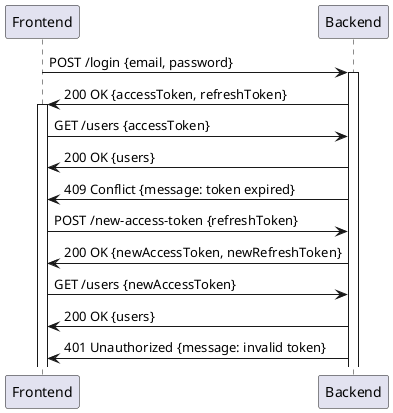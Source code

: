 @startuml
participant Frontend
participant Backend
Frontend -> Backend: POST /login {email, password}
activate Backend
Backend -> Frontend: 200 OK {accessToken, refreshToken}
activate Frontend
Frontend -> Backend: GET /users {accessToken}
Backend -> Frontend: 200 OK {users}
Backend -> Frontend: 409 Conflict {message: token expired}
Frontend -> Backend: POST /new-access-token {refreshToken}
Backend -> Frontend: 200 OK {newAccessToken, newRefreshToken}
Frontend -> Backend: GET /users {newAccessToken}
Backend -> Frontend: 200 OK {users}
Backend -> Frontend: 401 Unauthorized {message: invalid token}
@enduml